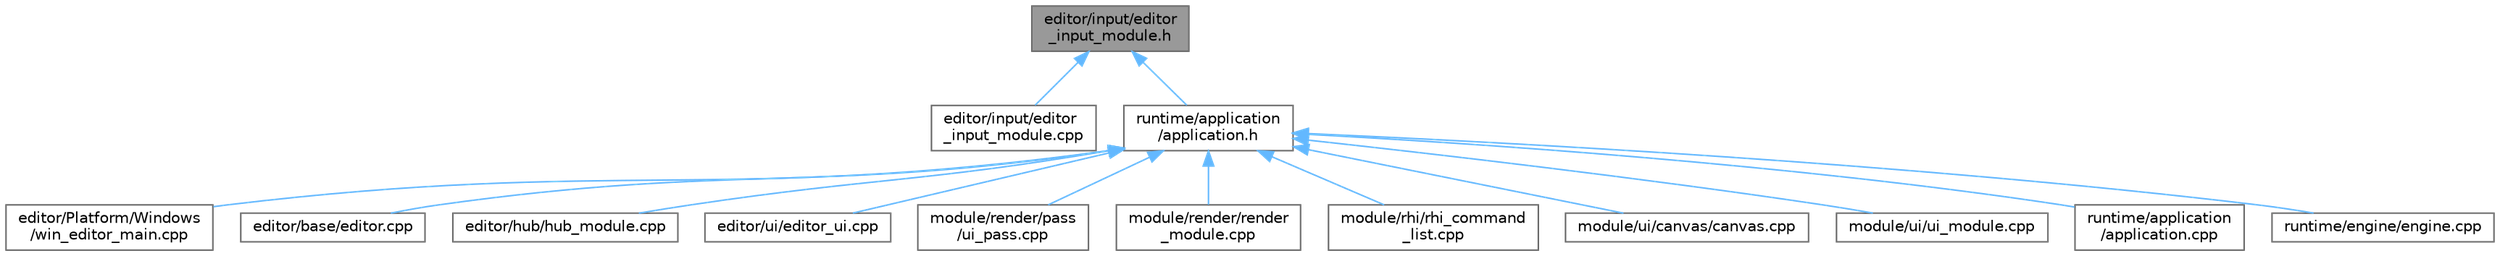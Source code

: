 digraph "editor/input/editor_input_module.h"
{
 // LATEX_PDF_SIZE
  bgcolor="transparent";
  edge [fontname=Helvetica,fontsize=10,labelfontname=Helvetica,labelfontsize=10];
  node [fontname=Helvetica,fontsize=10,shape=box,height=0.2,width=0.4];
  Node1 [id="Node000001",label="editor/input/editor\l_input_module.h",height=0.2,width=0.4,color="gray40", fillcolor="grey60", style="filled", fontcolor="black",tooltip=" "];
  Node1 -> Node2 [id="edge1_Node000001_Node000002",dir="back",color="steelblue1",style="solid",tooltip=" "];
  Node2 [id="Node000002",label="editor/input/editor\l_input_module.cpp",height=0.2,width=0.4,color="grey40", fillcolor="white", style="filled",URL="$editor__input__module_8cpp.html",tooltip=" "];
  Node1 -> Node3 [id="edge2_Node000001_Node000003",dir="back",color="steelblue1",style="solid",tooltip=" "];
  Node3 [id="Node000003",label="runtime/application\l/application.h",height=0.2,width=0.4,color="grey40", fillcolor="white", style="filled",URL="$application_8h.html",tooltip=" "];
  Node3 -> Node4 [id="edge3_Node000003_Node000004",dir="back",color="steelblue1",style="solid",tooltip=" "];
  Node4 [id="Node000004",label="editor/Platform/Windows\l/win_editor_main.cpp",height=0.2,width=0.4,color="grey40", fillcolor="white", style="filled",URL="$win__editor__main_8cpp.html",tooltip=" "];
  Node3 -> Node5 [id="edge4_Node000003_Node000005",dir="back",color="steelblue1",style="solid",tooltip=" "];
  Node5 [id="Node000005",label="editor/base/editor.cpp",height=0.2,width=0.4,color="grey40", fillcolor="white", style="filled",URL="$editor_8cpp.html",tooltip=" "];
  Node3 -> Node6 [id="edge5_Node000003_Node000006",dir="back",color="steelblue1",style="solid",tooltip=" "];
  Node6 [id="Node000006",label="editor/hub/hub_module.cpp",height=0.2,width=0.4,color="grey40", fillcolor="white", style="filled",URL="$hub__module_8cpp.html",tooltip=" "];
  Node3 -> Node7 [id="edge6_Node000003_Node000007",dir="back",color="steelblue1",style="solid",tooltip=" "];
  Node7 [id="Node000007",label="editor/ui/editor_ui.cpp",height=0.2,width=0.4,color="grey40", fillcolor="white", style="filled",URL="$editor__ui_8cpp.html",tooltip=" "];
  Node3 -> Node8 [id="edge7_Node000003_Node000008",dir="back",color="steelblue1",style="solid",tooltip=" "];
  Node8 [id="Node000008",label="module/render/pass\l/ui_pass.cpp",height=0.2,width=0.4,color="grey40", fillcolor="white", style="filled",URL="$ui__pass_8cpp.html",tooltip=" "];
  Node3 -> Node9 [id="edge8_Node000003_Node000009",dir="back",color="steelblue1",style="solid",tooltip=" "];
  Node9 [id="Node000009",label="module/render/render\l_module.cpp",height=0.2,width=0.4,color="grey40", fillcolor="white", style="filled",URL="$render__module_8cpp.html",tooltip=" "];
  Node3 -> Node10 [id="edge9_Node000003_Node000010",dir="back",color="steelblue1",style="solid",tooltip=" "];
  Node10 [id="Node000010",label="module/rhi/rhi_command\l_list.cpp",height=0.2,width=0.4,color="grey40", fillcolor="white", style="filled",URL="$rhi__command__list_8cpp.html",tooltip=" "];
  Node3 -> Node11 [id="edge10_Node000003_Node000011",dir="back",color="steelblue1",style="solid",tooltip=" "];
  Node11 [id="Node000011",label="module/ui/canvas/canvas.cpp",height=0.2,width=0.4,color="grey40", fillcolor="white", style="filled",URL="$canvas_8cpp.html",tooltip=" "];
  Node3 -> Node12 [id="edge11_Node000003_Node000012",dir="back",color="steelblue1",style="solid",tooltip=" "];
  Node12 [id="Node000012",label="module/ui/ui_module.cpp",height=0.2,width=0.4,color="grey40", fillcolor="white", style="filled",URL="$ui__module_8cpp.html",tooltip=" "];
  Node3 -> Node13 [id="edge12_Node000003_Node000013",dir="back",color="steelblue1",style="solid",tooltip=" "];
  Node13 [id="Node000013",label="runtime/application\l/application.cpp",height=0.2,width=0.4,color="grey40", fillcolor="white", style="filled",URL="$application_8cpp.html",tooltip=" "];
  Node3 -> Node14 [id="edge13_Node000003_Node000014",dir="back",color="steelblue1",style="solid",tooltip=" "];
  Node14 [id="Node000014",label="runtime/engine/engine.cpp",height=0.2,width=0.4,color="grey40", fillcolor="white", style="filled",URL="$engine_8cpp.html",tooltip=" "];
}
